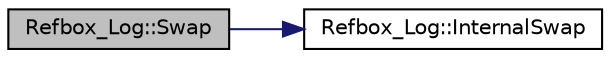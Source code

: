 digraph "Refbox_Log::Swap"
{
 // INTERACTIVE_SVG=YES
  edge [fontname="Helvetica",fontsize="10",labelfontname="Helvetica",labelfontsize="10"];
  node [fontname="Helvetica",fontsize="10",shape=record];
  rankdir="LR";
  Node1 [label="Refbox_Log::Swap",height=0.2,width=0.4,color="black", fillcolor="grey75", style="filled", fontcolor="black"];
  Node1 -> Node2 [color="midnightblue",fontsize="10",style="solid",fontname="Helvetica"];
  Node2 [label="Refbox_Log::InternalSwap",height=0.2,width=0.4,color="black", fillcolor="white", style="filled",URL="$df/dfa/class_refbox___log.html#ae627e70c56f740c089113fdb4c71b7ca"];
}

